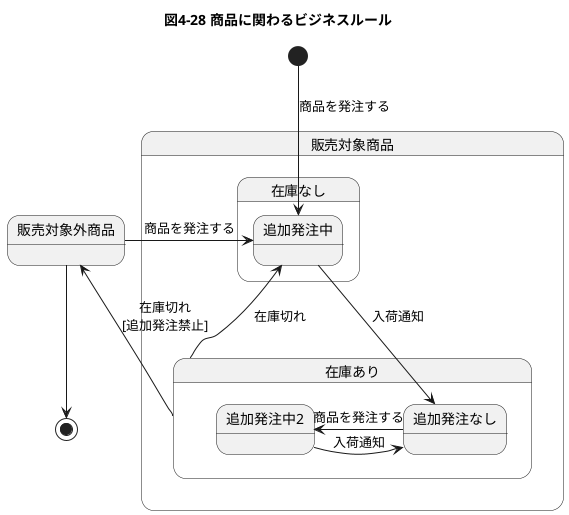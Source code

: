 @startuml
title 図4-28 商品に関わるビジネスルール
state 販売対象外商品
state 販売対象商品 {
    state 在庫なし {
        state 追加発注中
    }
     state 在庫あり {
        state 追加発注なし
        state 追加発注中2
     }
}
[*] --> 追加発注中: 商品を発注する
販売対象外商品 -right-> 追加発注中: 商品を発注する
追加発注中 --> 追加発注なし: 入荷通知
追加発注中 <-- 在庫あり: 在庫切れ
追加発注なし -right-> 追加発注中2: 商品を発注する
追加発注なし <-right- 追加発注中2: 入荷通知
販売対象外商品 <-right- 在庫あり: 在庫切れ\n[追加発注禁止]
販売対象外商品 --> [*]
@enduml